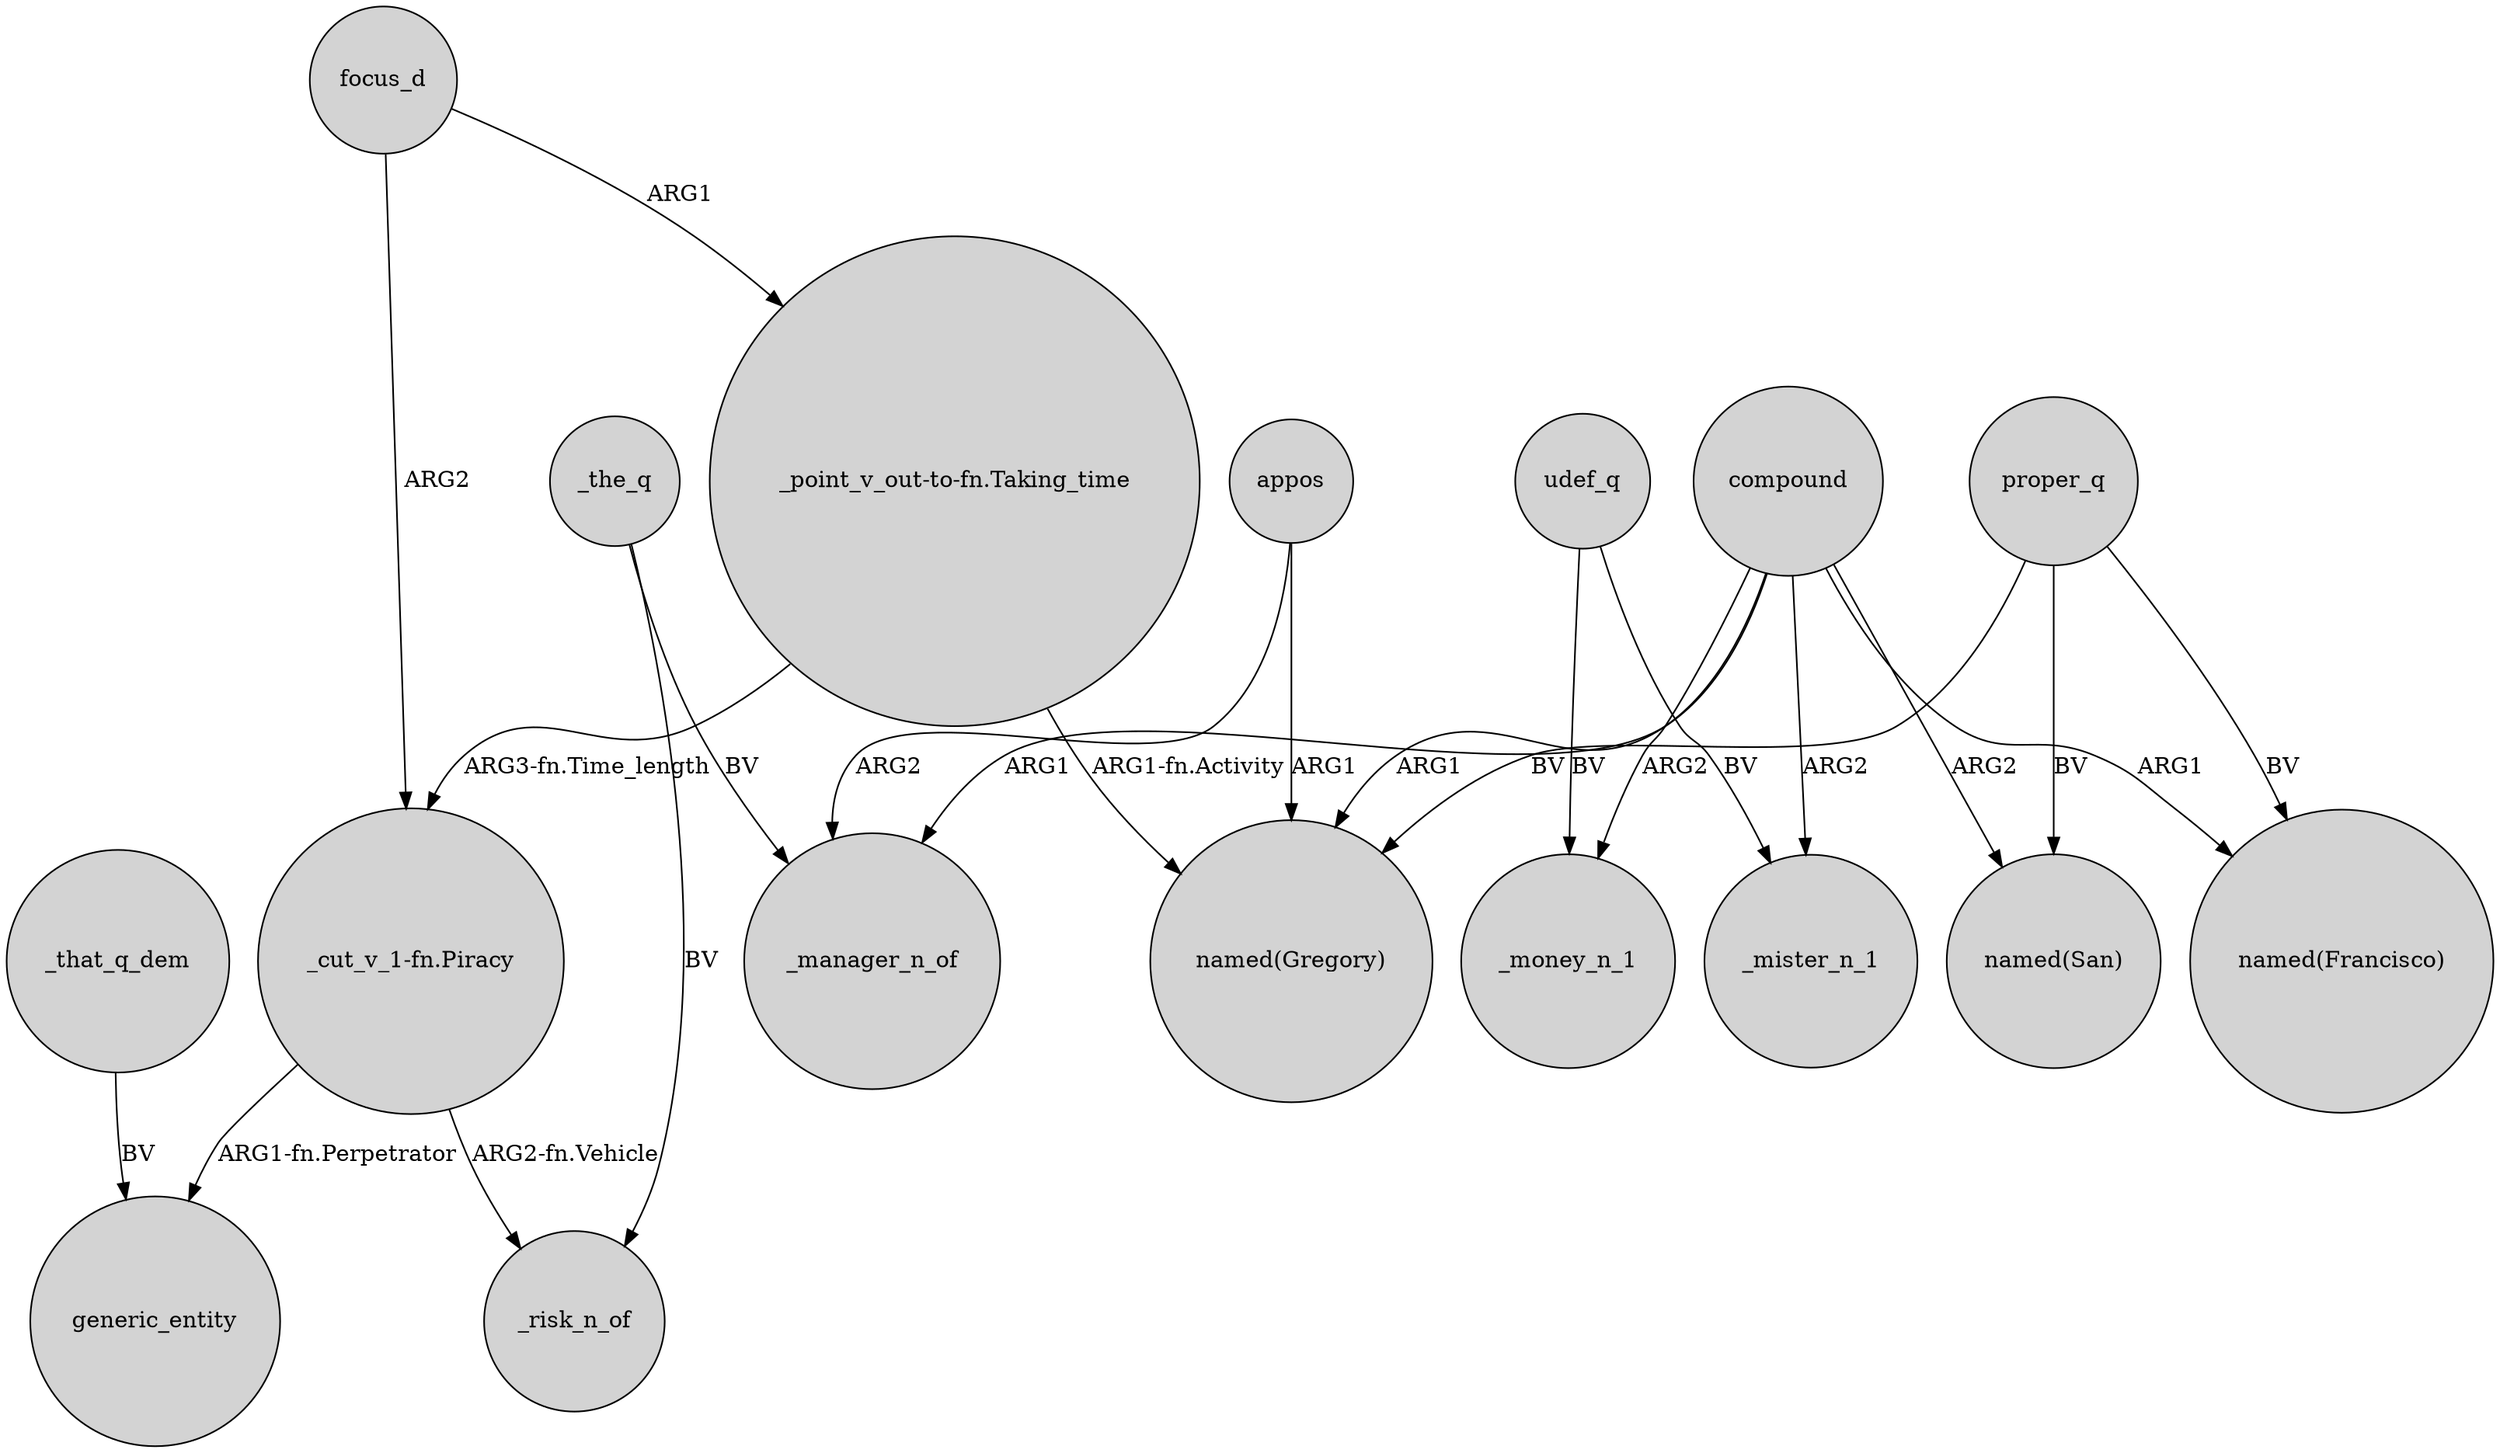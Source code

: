 digraph {
	node [shape=circle style=filled]
	"_cut_v_1-fn.Piracy" -> generic_entity [label="ARG1-fn.Perpetrator"]
	compound -> _mister_n_1 [label=ARG2]
	"_cut_v_1-fn.Piracy" -> _risk_n_of [label="ARG2-fn.Vehicle"]
	udef_q -> _mister_n_1 [label=BV]
	_the_q -> _risk_n_of [label=BV]
	compound -> "named(Gregory)" [label=ARG1]
	appos -> "named(Gregory)" [label=ARG1]
	udef_q -> _money_n_1 [label=BV]
	_the_q -> _manager_n_of [label=BV]
	compound -> _money_n_1 [label=ARG2]
	"_point_v_out-to-fn.Taking_time" -> "named(Gregory)" [label="ARG1-fn.Activity"]
	compound -> "named(Francisco)" [label=ARG1]
	compound -> "named(San)" [label=ARG2]
	appos -> _manager_n_of [label=ARG2]
	"_point_v_out-to-fn.Taking_time" -> "_cut_v_1-fn.Piracy" [label="ARG3-fn.Time_length"]
	focus_d -> "_point_v_out-to-fn.Taking_time" [label=ARG1]
	proper_q -> "named(San)" [label=BV]
	proper_q -> "named(Francisco)" [label=BV]
	_that_q_dem -> generic_entity [label=BV]
	proper_q -> "named(Gregory)" [label=BV]
	focus_d -> "_cut_v_1-fn.Piracy" [label=ARG2]
	compound -> _manager_n_of [label=ARG1]
}
